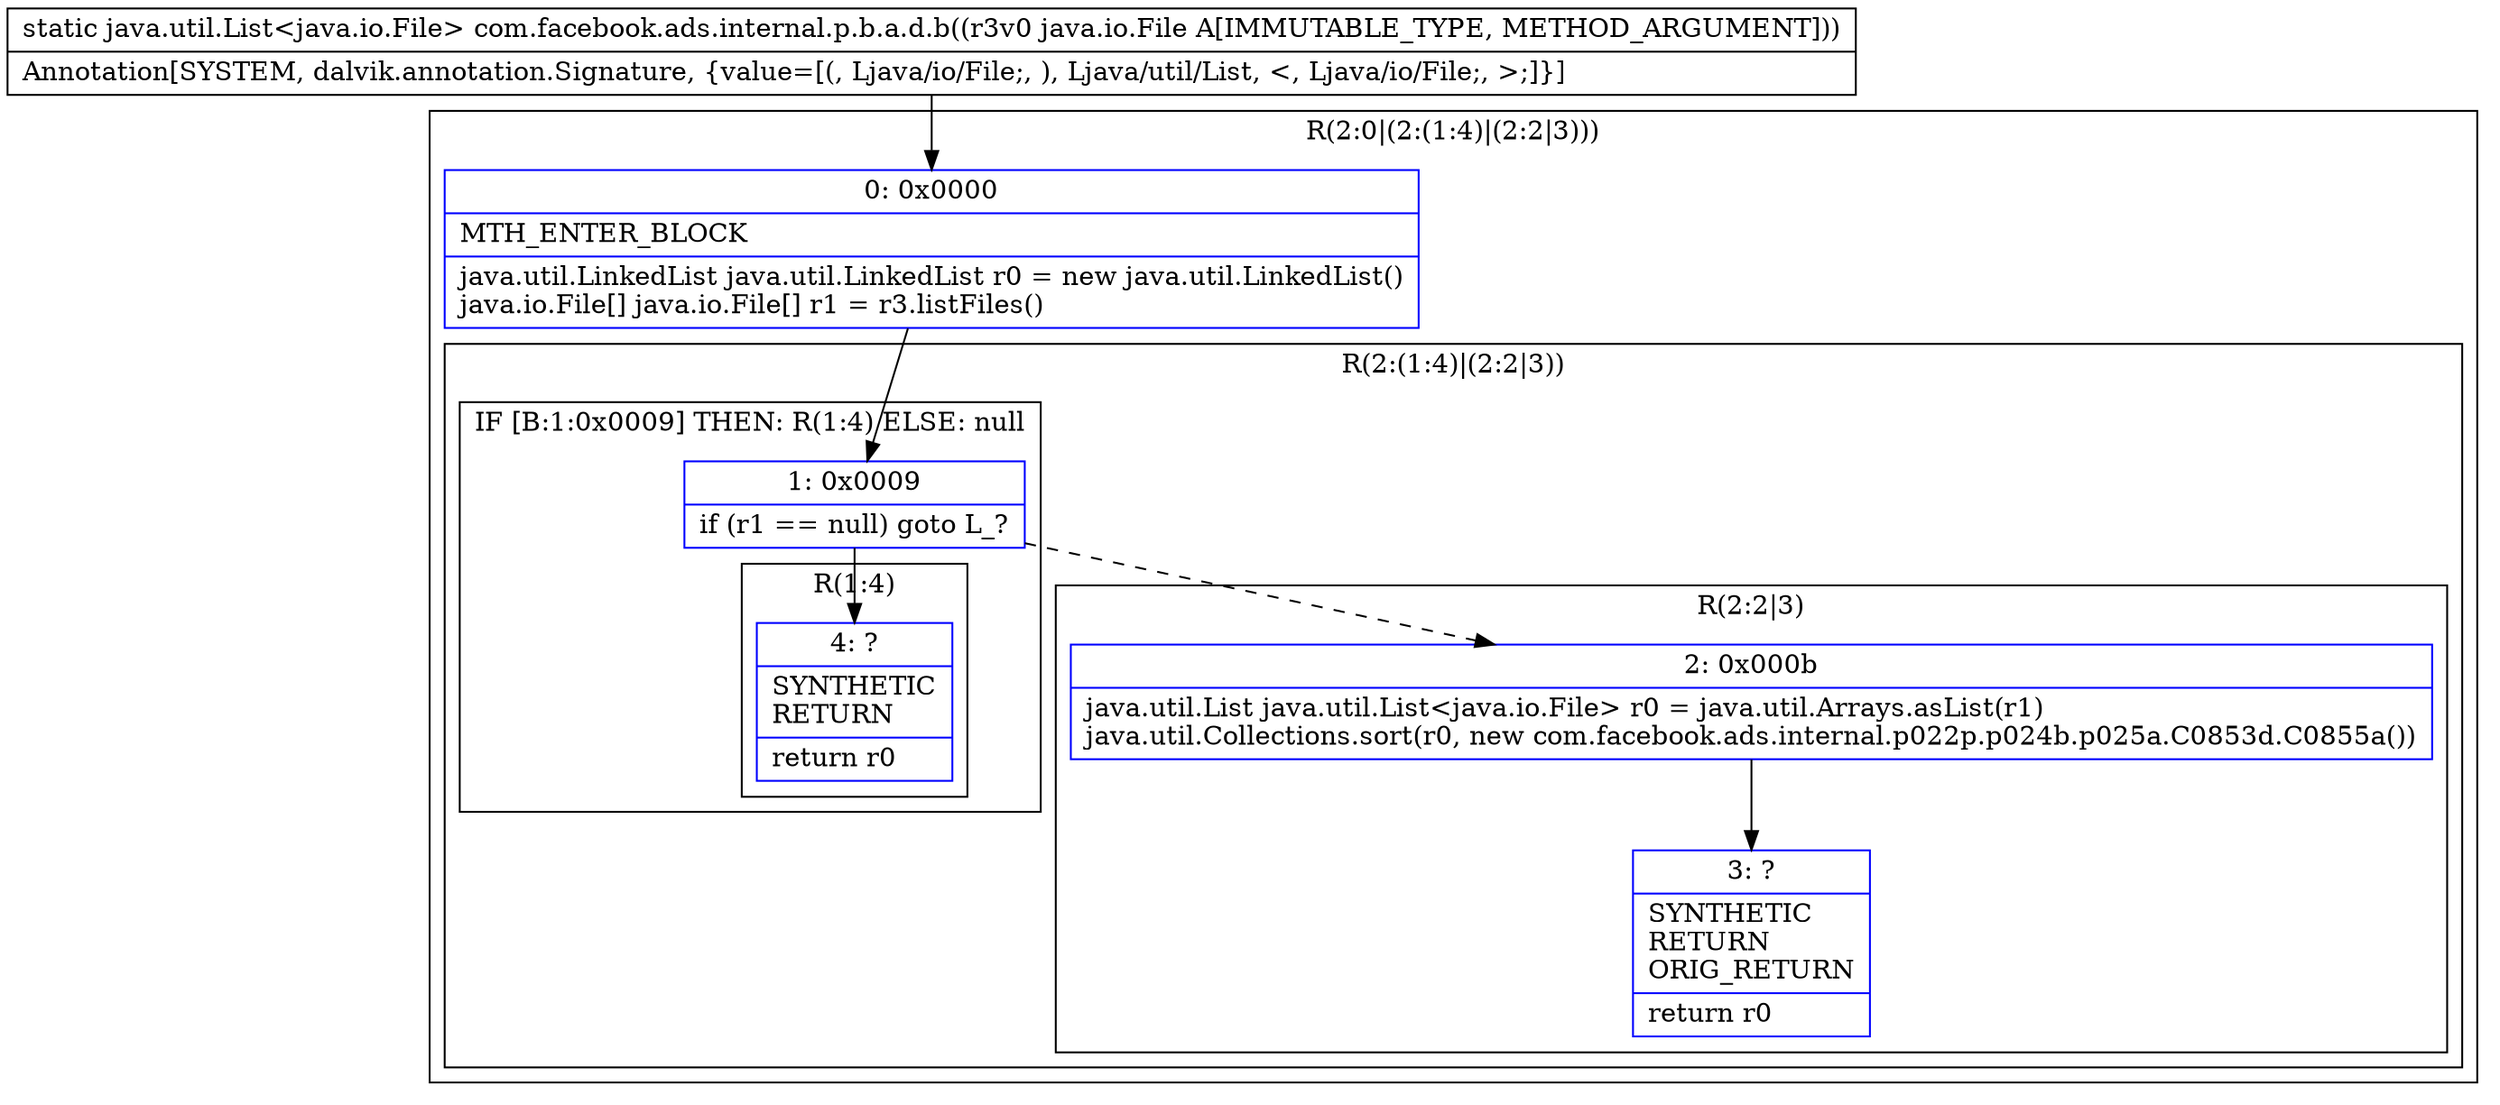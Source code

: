 digraph "CFG forcom.facebook.ads.internal.p.b.a.d.b(Ljava\/io\/File;)Ljava\/util\/List;" {
subgraph cluster_Region_1774808645 {
label = "R(2:0|(2:(1:4)|(2:2|3)))";
node [shape=record,color=blue];
Node_0 [shape=record,label="{0\:\ 0x0000|MTH_ENTER_BLOCK\l|java.util.LinkedList java.util.LinkedList r0 = new java.util.LinkedList()\ljava.io.File[] java.io.File[] r1 = r3.listFiles()\l}"];
subgraph cluster_Region_521820511 {
label = "R(2:(1:4)|(2:2|3))";
node [shape=record,color=blue];
subgraph cluster_IfRegion_1800719740 {
label = "IF [B:1:0x0009] THEN: R(1:4) ELSE: null";
node [shape=record,color=blue];
Node_1 [shape=record,label="{1\:\ 0x0009|if (r1 == null) goto L_?\l}"];
subgraph cluster_Region_471774057 {
label = "R(1:4)";
node [shape=record,color=blue];
Node_4 [shape=record,label="{4\:\ ?|SYNTHETIC\lRETURN\l|return r0\l}"];
}
}
subgraph cluster_Region_924722690 {
label = "R(2:2|3)";
node [shape=record,color=blue];
Node_2 [shape=record,label="{2\:\ 0x000b|java.util.List java.util.List\<java.io.File\> r0 = java.util.Arrays.asList(r1)\ljava.util.Collections.sort(r0, new com.facebook.ads.internal.p022p.p024b.p025a.C0853d.C0855a())\l}"];
Node_3 [shape=record,label="{3\:\ ?|SYNTHETIC\lRETURN\lORIG_RETURN\l|return r0\l}"];
}
}
}
MethodNode[shape=record,label="{static java.util.List\<java.io.File\> com.facebook.ads.internal.p.b.a.d.b((r3v0 java.io.File A[IMMUTABLE_TYPE, METHOD_ARGUMENT]))  | Annotation[SYSTEM, dalvik.annotation.Signature, \{value=[(, Ljava\/io\/File;, ), Ljava\/util\/List, \<, Ljava\/io\/File;, \>;]\}]\l}"];
MethodNode -> Node_0;
Node_0 -> Node_1;
Node_1 -> Node_2[style=dashed];
Node_1 -> Node_4;
Node_2 -> Node_3;
}

